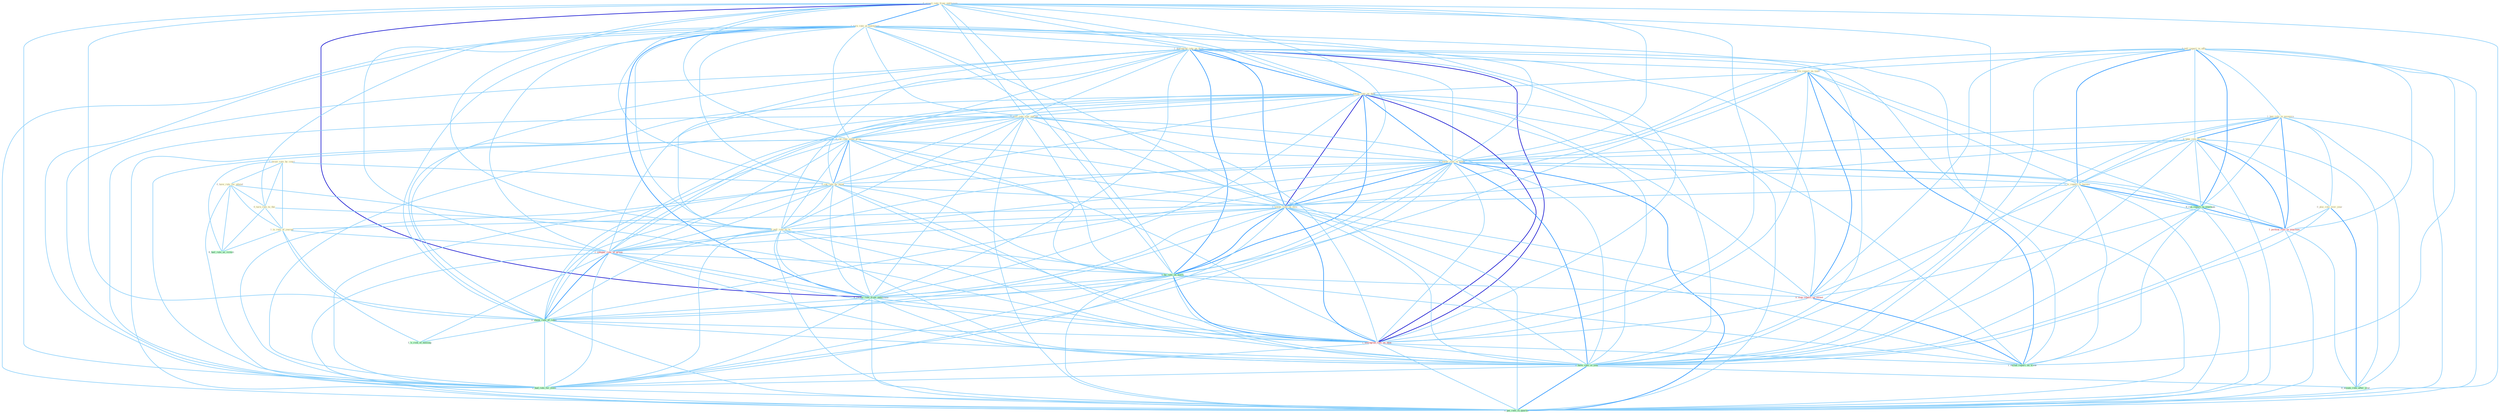 Graph G{ 
    node
    [shape=polygon,style=filled,width=.5,height=.06,color="#BDFCC9",fixedsize=true,fontsize=4,
    fontcolor="#2f4f4f"];
    {node
    [color="#ffffe0", fontcolor="#8b7d6b"] "0_expect_rate_from_entitynam " "0_tell_report_in_offic " "1_turn_rate_at_entitynam " "1_await_rule_by_court " "1_downgrad_rate_on_firm " "1_ban_role_in_assassin " "0_take_role_in_issu " "0_plai_role_over_year " "0_file_report_on_time " "1_lower_rate_on_debt " "0_post_rate_sinc_spring " "0_cut_rate_amid_grow " "0_lower_rate_in_week " "0_have_rule_for_attend " "1_is_report_in_bureau " "0_turn_rule_to_the " "0_cut_rate_by_point " "1_lower_rate_on_issu " "1_is_rule_of_journal " "0_pull_rate_to_% "}
{node [color="#fff0f5", fontcolor="#b22222"] "1_compar_rate_of_group " "0_stop_report_on_street " "1_downgrad_rate_on_debt " "1_portrai_role_in_yearnum "}
edge [color="#B0E2FF"];

	"0_expect_rate_from_entitynam " -- "1_turn_rate_at_entitynam " [w="2", color="#1e90ff" , len=0.8];
	"0_expect_rate_from_entitynam " -- "1_downgrad_rate_on_firm " [w="1", color="#87cefa" ];
	"0_expect_rate_from_entitynam " -- "1_lower_rate_on_debt " [w="1", color="#87cefa" ];
	"0_expect_rate_from_entitynam " -- "0_post_rate_sinc_spring " [w="1", color="#87cefa" ];
	"0_expect_rate_from_entitynam " -- "0_cut_rate_amid_grow " [w="1", color="#87cefa" ];
	"0_expect_rate_from_entitynam " -- "0_lower_rate_in_week " [w="1", color="#87cefa" ];
	"0_expect_rate_from_entitynam " -- "0_cut_rate_by_point " [w="1", color="#87cefa" ];
	"0_expect_rate_from_entitynam " -- "1_lower_rate_on_issu " [w="1", color="#87cefa" ];
	"0_expect_rate_from_entitynam " -- "0_pull_rate_to_% " [w="1", color="#87cefa" ];
	"0_expect_rate_from_entitynam " -- "1_compar_rate_of_group " [w="1", color="#87cefa" ];
	"0_expect_rate_from_entitynam " -- "0_ha_rate_on_morn " [w="1", color="#87cefa" ];
	"0_expect_rate_from_entitynam " -- "0_receiv_rate_from_entitynam " [w="3", color="#0000cd" , len=0.6];
	"0_expect_rate_from_entitynam " -- "0_choos_rate_of_rebat " [w="1", color="#87cefa" ];
	"0_expect_rate_from_entitynam " -- "1_downgrad_rate_on_debt " [w="1", color="#87cefa" ];
	"0_expect_rate_from_entitynam " -- "0_have_rate_in_year " [w="1", color="#87cefa" ];
	"0_expect_rate_from_entitynam " -- "0_had_rate_for_yield " [w="1", color="#87cefa" ];
	"0_expect_rate_from_entitynam " -- "0_pai_rate_in_quarter " [w="1", color="#87cefa" ];
	"0_tell_report_in_offic " -- "1_ban_role_in_assassin " [w="1", color="#87cefa" ];
	"0_tell_report_in_offic " -- "0_take_role_in_issu " [w="1", color="#87cefa" ];
	"0_tell_report_in_offic " -- "0_file_report_on_time " [w="1", color="#87cefa" ];
	"0_tell_report_in_offic " -- "0_lower_rate_in_week " [w="1", color="#87cefa" ];
	"0_tell_report_in_offic " -- "1_is_report_in_bureau " [w="2", color="#1e90ff" , len=0.8];
	"0_tell_report_in_offic " -- "0_ran_report_in_yearnum " [w="2", color="#1e90ff" , len=0.8];
	"0_tell_report_in_offic " -- "0_stop_report_on_street " [w="1", color="#87cefa" ];
	"0_tell_report_in_offic " -- "1_portrai_role_in_yearnum " [w="1", color="#87cefa" ];
	"0_tell_report_in_offic " -- "0_have_rate_in_year " [w="1", color="#87cefa" ];
	"0_tell_report_in_offic " -- "1_includ_report_on_trade " [w="1", color="#87cefa" ];
	"0_tell_report_in_offic " -- "0_pai_rate_in_quarter " [w="1", color="#87cefa" ];
	"1_turn_rate_at_entitynam " -- "1_downgrad_rate_on_firm " [w="1", color="#87cefa" ];
	"1_turn_rate_at_entitynam " -- "1_lower_rate_on_debt " [w="1", color="#87cefa" ];
	"1_turn_rate_at_entitynam " -- "0_post_rate_sinc_spring " [w="1", color="#87cefa" ];
	"1_turn_rate_at_entitynam " -- "0_cut_rate_amid_grow " [w="1", color="#87cefa" ];
	"1_turn_rate_at_entitynam " -- "0_lower_rate_in_week " [w="1", color="#87cefa" ];
	"1_turn_rate_at_entitynam " -- "0_turn_rule_to_the " [w="1", color="#87cefa" ];
	"1_turn_rate_at_entitynam " -- "0_cut_rate_by_point " [w="1", color="#87cefa" ];
	"1_turn_rate_at_entitynam " -- "1_lower_rate_on_issu " [w="1", color="#87cefa" ];
	"1_turn_rate_at_entitynam " -- "0_pull_rate_to_% " [w="1", color="#87cefa" ];
	"1_turn_rate_at_entitynam " -- "1_compar_rate_of_group " [w="1", color="#87cefa" ];
	"1_turn_rate_at_entitynam " -- "0_ha_rate_on_morn " [w="1", color="#87cefa" ];
	"1_turn_rate_at_entitynam " -- "0_receiv_rate_from_entitynam " [w="2", color="#1e90ff" , len=0.8];
	"1_turn_rate_at_entitynam " -- "0_choos_rate_of_rebat " [w="1", color="#87cefa" ];
	"1_turn_rate_at_entitynam " -- "1_downgrad_rate_on_debt " [w="1", color="#87cefa" ];
	"1_turn_rate_at_entitynam " -- "0_have_rate_in_year " [w="1", color="#87cefa" ];
	"1_turn_rate_at_entitynam " -- "0_had_rate_for_yield " [w="1", color="#87cefa" ];
	"1_turn_rate_at_entitynam " -- "0_pai_rate_in_quarter " [w="1", color="#87cefa" ];
	"1_await_rule_by_court " -- "0_have_rule_for_attend " [w="1", color="#87cefa" ];
	"1_await_rule_by_court " -- "0_turn_rule_to_the " [w="1", color="#87cefa" ];
	"1_await_rule_by_court " -- "0_cut_rate_by_point " [w="1", color="#87cefa" ];
	"1_await_rule_by_court " -- "1_is_rule_of_journal " [w="1", color="#87cefa" ];
	"1_await_rule_by_court " -- "0_hail_rule_as_victori " [w="1", color="#87cefa" ];
	"1_downgrad_rate_on_firm " -- "0_file_report_on_time " [w="1", color="#87cefa" ];
	"1_downgrad_rate_on_firm " -- "1_lower_rate_on_debt " [w="2", color="#1e90ff" , len=0.8];
	"1_downgrad_rate_on_firm " -- "0_post_rate_sinc_spring " [w="1", color="#87cefa" ];
	"1_downgrad_rate_on_firm " -- "0_cut_rate_amid_grow " [w="1", color="#87cefa" ];
	"1_downgrad_rate_on_firm " -- "0_lower_rate_in_week " [w="1", color="#87cefa" ];
	"1_downgrad_rate_on_firm " -- "0_cut_rate_by_point " [w="1", color="#87cefa" ];
	"1_downgrad_rate_on_firm " -- "1_lower_rate_on_issu " [w="2", color="#1e90ff" , len=0.8];
	"1_downgrad_rate_on_firm " -- "0_pull_rate_to_% " [w="1", color="#87cefa" ];
	"1_downgrad_rate_on_firm " -- "1_compar_rate_of_group " [w="1", color="#87cefa" ];
	"1_downgrad_rate_on_firm " -- "0_ha_rate_on_morn " [w="2", color="#1e90ff" , len=0.8];
	"1_downgrad_rate_on_firm " -- "0_receiv_rate_from_entitynam " [w="1", color="#87cefa" ];
	"1_downgrad_rate_on_firm " -- "0_stop_report_on_street " [w="1", color="#87cefa" ];
	"1_downgrad_rate_on_firm " -- "0_choos_rate_of_rebat " [w="1", color="#87cefa" ];
	"1_downgrad_rate_on_firm " -- "1_downgrad_rate_on_debt " [w="3", color="#0000cd" , len=0.6];
	"1_downgrad_rate_on_firm " -- "0_have_rate_in_year " [w="1", color="#87cefa" ];
	"1_downgrad_rate_on_firm " -- "1_includ_report_on_trade " [w="1", color="#87cefa" ];
	"1_downgrad_rate_on_firm " -- "0_had_rate_for_yield " [w="1", color="#87cefa" ];
	"1_downgrad_rate_on_firm " -- "0_pai_rate_in_quarter " [w="1", color="#87cefa" ];
	"1_ban_role_in_assassin " -- "0_take_role_in_issu " [w="2", color="#1e90ff" , len=0.8];
	"1_ban_role_in_assassin " -- "0_plai_role_over_year " [w="1", color="#87cefa" ];
	"1_ban_role_in_assassin " -- "0_lower_rate_in_week " [w="1", color="#87cefa" ];
	"1_ban_role_in_assassin " -- "1_is_report_in_bureau " [w="1", color="#87cefa" ];
	"1_ban_role_in_assassin " -- "0_ran_report_in_yearnum " [w="1", color="#87cefa" ];
	"1_ban_role_in_assassin " -- "1_portrai_role_in_yearnum " [w="2", color="#1e90ff" , len=0.8];
	"1_ban_role_in_assassin " -- "0_have_rate_in_year " [w="1", color="#87cefa" ];
	"1_ban_role_in_assassin " -- "0_assum_role_after_year " [w="1", color="#87cefa" ];
	"1_ban_role_in_assassin " -- "0_pai_rate_in_quarter " [w="1", color="#87cefa" ];
	"0_take_role_in_issu " -- "0_plai_role_over_year " [w="1", color="#87cefa" ];
	"0_take_role_in_issu " -- "0_lower_rate_in_week " [w="1", color="#87cefa" ];
	"0_take_role_in_issu " -- "1_is_report_in_bureau " [w="1", color="#87cefa" ];
	"0_take_role_in_issu " -- "1_lower_rate_on_issu " [w="1", color="#87cefa" ];
	"0_take_role_in_issu " -- "0_ran_report_in_yearnum " [w="1", color="#87cefa" ];
	"0_take_role_in_issu " -- "1_portrai_role_in_yearnum " [w="2", color="#1e90ff" , len=0.8];
	"0_take_role_in_issu " -- "0_have_rate_in_year " [w="1", color="#87cefa" ];
	"0_take_role_in_issu " -- "0_assum_role_after_year " [w="1", color="#87cefa" ];
	"0_take_role_in_issu " -- "0_pai_rate_in_quarter " [w="1", color="#87cefa" ];
	"0_plai_role_over_year " -- "1_portrai_role_in_yearnum " [w="1", color="#87cefa" ];
	"0_plai_role_over_year " -- "0_have_rate_in_year " [w="1", color="#87cefa" ];
	"0_plai_role_over_year " -- "0_assum_role_after_year " [w="2", color="#1e90ff" , len=0.8];
	"0_file_report_on_time " -- "1_lower_rate_on_debt " [w="1", color="#87cefa" ];
	"0_file_report_on_time " -- "1_is_report_in_bureau " [w="1", color="#87cefa" ];
	"0_file_report_on_time " -- "1_lower_rate_on_issu " [w="1", color="#87cefa" ];
	"0_file_report_on_time " -- "0_ran_report_in_yearnum " [w="1", color="#87cefa" ];
	"0_file_report_on_time " -- "0_ha_rate_on_morn " [w="1", color="#87cefa" ];
	"0_file_report_on_time " -- "0_stop_report_on_street " [w="2", color="#1e90ff" , len=0.8];
	"0_file_report_on_time " -- "1_downgrad_rate_on_debt " [w="1", color="#87cefa" ];
	"0_file_report_on_time " -- "1_includ_report_on_trade " [w="2", color="#1e90ff" , len=0.8];
	"1_lower_rate_on_debt " -- "0_post_rate_sinc_spring " [w="1", color="#87cefa" ];
	"1_lower_rate_on_debt " -- "0_cut_rate_amid_grow " [w="1", color="#87cefa" ];
	"1_lower_rate_on_debt " -- "0_lower_rate_in_week " [w="2", color="#1e90ff" , len=0.8];
	"1_lower_rate_on_debt " -- "0_cut_rate_by_point " [w="1", color="#87cefa" ];
	"1_lower_rate_on_debt " -- "1_lower_rate_on_issu " [w="3", color="#0000cd" , len=0.6];
	"1_lower_rate_on_debt " -- "0_pull_rate_to_% " [w="1", color="#87cefa" ];
	"1_lower_rate_on_debt " -- "1_compar_rate_of_group " [w="1", color="#87cefa" ];
	"1_lower_rate_on_debt " -- "0_ha_rate_on_morn " [w="2", color="#1e90ff" , len=0.8];
	"1_lower_rate_on_debt " -- "0_receiv_rate_from_entitynam " [w="1", color="#87cefa" ];
	"1_lower_rate_on_debt " -- "0_stop_report_on_street " [w="1", color="#87cefa" ];
	"1_lower_rate_on_debt " -- "0_choos_rate_of_rebat " [w="1", color="#87cefa" ];
	"1_lower_rate_on_debt " -- "1_downgrad_rate_on_debt " [w="3", color="#0000cd" , len=0.6];
	"1_lower_rate_on_debt " -- "0_have_rate_in_year " [w="1", color="#87cefa" ];
	"1_lower_rate_on_debt " -- "1_includ_report_on_trade " [w="1", color="#87cefa" ];
	"1_lower_rate_on_debt " -- "0_had_rate_for_yield " [w="1", color="#87cefa" ];
	"1_lower_rate_on_debt " -- "0_pai_rate_in_quarter " [w="1", color="#87cefa" ];
	"0_post_rate_sinc_spring " -- "0_cut_rate_amid_grow " [w="1", color="#87cefa" ];
	"0_post_rate_sinc_spring " -- "0_lower_rate_in_week " [w="1", color="#87cefa" ];
	"0_post_rate_sinc_spring " -- "0_cut_rate_by_point " [w="1", color="#87cefa" ];
	"0_post_rate_sinc_spring " -- "1_lower_rate_on_issu " [w="1", color="#87cefa" ];
	"0_post_rate_sinc_spring " -- "0_pull_rate_to_% " [w="1", color="#87cefa" ];
	"0_post_rate_sinc_spring " -- "1_compar_rate_of_group " [w="1", color="#87cefa" ];
	"0_post_rate_sinc_spring " -- "0_ha_rate_on_morn " [w="1", color="#87cefa" ];
	"0_post_rate_sinc_spring " -- "0_receiv_rate_from_entitynam " [w="1", color="#87cefa" ];
	"0_post_rate_sinc_spring " -- "0_choos_rate_of_rebat " [w="1", color="#87cefa" ];
	"0_post_rate_sinc_spring " -- "1_downgrad_rate_on_debt " [w="1", color="#87cefa" ];
	"0_post_rate_sinc_spring " -- "0_have_rate_in_year " [w="1", color="#87cefa" ];
	"0_post_rate_sinc_spring " -- "0_had_rate_for_yield " [w="1", color="#87cefa" ];
	"0_post_rate_sinc_spring " -- "0_pai_rate_in_quarter " [w="1", color="#87cefa" ];
	"0_cut_rate_amid_grow " -- "0_lower_rate_in_week " [w="1", color="#87cefa" ];
	"0_cut_rate_amid_grow " -- "0_cut_rate_by_point " [w="2", color="#1e90ff" , len=0.8];
	"0_cut_rate_amid_grow " -- "1_lower_rate_on_issu " [w="1", color="#87cefa" ];
	"0_cut_rate_amid_grow " -- "0_pull_rate_to_% " [w="1", color="#87cefa" ];
	"0_cut_rate_amid_grow " -- "1_compar_rate_of_group " [w="1", color="#87cefa" ];
	"0_cut_rate_amid_grow " -- "0_ha_rate_on_morn " [w="1", color="#87cefa" ];
	"0_cut_rate_amid_grow " -- "0_receiv_rate_from_entitynam " [w="1", color="#87cefa" ];
	"0_cut_rate_amid_grow " -- "0_choos_rate_of_rebat " [w="1", color="#87cefa" ];
	"0_cut_rate_amid_grow " -- "1_downgrad_rate_on_debt " [w="1", color="#87cefa" ];
	"0_cut_rate_amid_grow " -- "0_have_rate_in_year " [w="1", color="#87cefa" ];
	"0_cut_rate_amid_grow " -- "0_had_rate_for_yield " [w="1", color="#87cefa" ];
	"0_cut_rate_amid_grow " -- "0_pai_rate_in_quarter " [w="1", color="#87cefa" ];
	"0_lower_rate_in_week " -- "1_is_report_in_bureau " [w="1", color="#87cefa" ];
	"0_lower_rate_in_week " -- "0_cut_rate_by_point " [w="1", color="#87cefa" ];
	"0_lower_rate_in_week " -- "1_lower_rate_on_issu " [w="2", color="#1e90ff" , len=0.8];
	"0_lower_rate_in_week " -- "0_pull_rate_to_% " [w="1", color="#87cefa" ];
	"0_lower_rate_in_week " -- "1_compar_rate_of_group " [w="1", color="#87cefa" ];
	"0_lower_rate_in_week " -- "0_ran_report_in_yearnum " [w="1", color="#87cefa" ];
	"0_lower_rate_in_week " -- "0_ha_rate_on_morn " [w="1", color="#87cefa" ];
	"0_lower_rate_in_week " -- "0_receiv_rate_from_entitynam " [w="1", color="#87cefa" ];
	"0_lower_rate_in_week " -- "0_choos_rate_of_rebat " [w="1", color="#87cefa" ];
	"0_lower_rate_in_week " -- "1_downgrad_rate_on_debt " [w="1", color="#87cefa" ];
	"0_lower_rate_in_week " -- "1_portrai_role_in_yearnum " [w="1", color="#87cefa" ];
	"0_lower_rate_in_week " -- "0_have_rate_in_year " [w="2", color="#1e90ff" , len=0.8];
	"0_lower_rate_in_week " -- "0_had_rate_for_yield " [w="1", color="#87cefa" ];
	"0_lower_rate_in_week " -- "0_pai_rate_in_quarter " [w="2", color="#1e90ff" , len=0.8];
	"0_have_rule_for_attend " -- "0_turn_rule_to_the " [w="1", color="#87cefa" ];
	"0_have_rule_for_attend " -- "1_is_rule_of_journal " [w="1", color="#87cefa" ];
	"0_have_rule_for_attend " -- "0_have_rate_in_year " [w="1", color="#87cefa" ];
	"0_have_rule_for_attend " -- "0_had_rate_for_yield " [w="1", color="#87cefa" ];
	"0_have_rule_for_attend " -- "0_hail_rule_as_victori " [w="1", color="#87cefa" ];
	"1_is_report_in_bureau " -- "1_is_rule_of_journal " [w="1", color="#87cefa" ];
	"1_is_report_in_bureau " -- "0_ran_report_in_yearnum " [w="2", color="#1e90ff" , len=0.8];
	"1_is_report_in_bureau " -- "0_stop_report_on_street " [w="1", color="#87cefa" ];
	"1_is_report_in_bureau " -- "1_portrai_role_in_yearnum " [w="1", color="#87cefa" ];
	"1_is_report_in_bureau " -- "0_have_rate_in_year " [w="1", color="#87cefa" ];
	"1_is_report_in_bureau " -- "1_includ_report_on_trade " [w="1", color="#87cefa" ];
	"1_is_report_in_bureau " -- "0_pai_rate_in_quarter " [w="1", color="#87cefa" ];
	"0_turn_rule_to_the " -- "1_is_rule_of_journal " [w="1", color="#87cefa" ];
	"0_turn_rule_to_the " -- "0_pull_rate_to_% " [w="1", color="#87cefa" ];
	"0_turn_rule_to_the " -- "0_hail_rule_as_victori " [w="1", color="#87cefa" ];
	"0_cut_rate_by_point " -- "1_lower_rate_on_issu " [w="1", color="#87cefa" ];
	"0_cut_rate_by_point " -- "0_pull_rate_to_% " [w="1", color="#87cefa" ];
	"0_cut_rate_by_point " -- "1_compar_rate_of_group " [w="1", color="#87cefa" ];
	"0_cut_rate_by_point " -- "0_ha_rate_on_morn " [w="1", color="#87cefa" ];
	"0_cut_rate_by_point " -- "0_receiv_rate_from_entitynam " [w="1", color="#87cefa" ];
	"0_cut_rate_by_point " -- "0_choos_rate_of_rebat " [w="1", color="#87cefa" ];
	"0_cut_rate_by_point " -- "1_downgrad_rate_on_debt " [w="1", color="#87cefa" ];
	"0_cut_rate_by_point " -- "0_have_rate_in_year " [w="1", color="#87cefa" ];
	"0_cut_rate_by_point " -- "0_had_rate_for_yield " [w="1", color="#87cefa" ];
	"0_cut_rate_by_point " -- "0_pai_rate_in_quarter " [w="1", color="#87cefa" ];
	"1_lower_rate_on_issu " -- "0_pull_rate_to_% " [w="1", color="#87cefa" ];
	"1_lower_rate_on_issu " -- "1_compar_rate_of_group " [w="1", color="#87cefa" ];
	"1_lower_rate_on_issu " -- "0_ha_rate_on_morn " [w="2", color="#1e90ff" , len=0.8];
	"1_lower_rate_on_issu " -- "0_receiv_rate_from_entitynam " [w="1", color="#87cefa" ];
	"1_lower_rate_on_issu " -- "0_stop_report_on_street " [w="1", color="#87cefa" ];
	"1_lower_rate_on_issu " -- "0_choos_rate_of_rebat " [w="1", color="#87cefa" ];
	"1_lower_rate_on_issu " -- "1_downgrad_rate_on_debt " [w="2", color="#1e90ff" , len=0.8];
	"1_lower_rate_on_issu " -- "0_have_rate_in_year " [w="1", color="#87cefa" ];
	"1_lower_rate_on_issu " -- "1_includ_report_on_trade " [w="1", color="#87cefa" ];
	"1_lower_rate_on_issu " -- "0_had_rate_for_yield " [w="1", color="#87cefa" ];
	"1_lower_rate_on_issu " -- "0_pai_rate_in_quarter " [w="1", color="#87cefa" ];
	"1_is_rule_of_journal " -- "1_compar_rate_of_group " [w="1", color="#87cefa" ];
	"1_is_rule_of_journal " -- "0_choos_rate_of_rebat " [w="1", color="#87cefa" ];
	"1_is_rule_of_journal " -- "1_'s_risk_of_messag " [w="1", color="#87cefa" ];
	"1_is_rule_of_journal " -- "0_hail_rule_as_victori " [w="1", color="#87cefa" ];
	"0_pull_rate_to_% " -- "1_compar_rate_of_group " [w="1", color="#87cefa" ];
	"0_pull_rate_to_% " -- "0_ha_rate_on_morn " [w="1", color="#87cefa" ];
	"0_pull_rate_to_% " -- "0_receiv_rate_from_entitynam " [w="1", color="#87cefa" ];
	"0_pull_rate_to_% " -- "0_choos_rate_of_rebat " [w="1", color="#87cefa" ];
	"0_pull_rate_to_% " -- "1_downgrad_rate_on_debt " [w="1", color="#87cefa" ];
	"0_pull_rate_to_% " -- "0_have_rate_in_year " [w="1", color="#87cefa" ];
	"0_pull_rate_to_% " -- "0_had_rate_for_yield " [w="1", color="#87cefa" ];
	"0_pull_rate_to_% " -- "0_pai_rate_in_quarter " [w="1", color="#87cefa" ];
	"1_compar_rate_of_group " -- "0_ha_rate_on_morn " [w="1", color="#87cefa" ];
	"1_compar_rate_of_group " -- "0_receiv_rate_from_entitynam " [w="1", color="#87cefa" ];
	"1_compar_rate_of_group " -- "0_choos_rate_of_rebat " [w="2", color="#1e90ff" , len=0.8];
	"1_compar_rate_of_group " -- "1_downgrad_rate_on_debt " [w="1", color="#87cefa" ];
	"1_compar_rate_of_group " -- "1_'s_risk_of_messag " [w="1", color="#87cefa" ];
	"1_compar_rate_of_group " -- "0_have_rate_in_year " [w="1", color="#87cefa" ];
	"1_compar_rate_of_group " -- "0_had_rate_for_yield " [w="1", color="#87cefa" ];
	"1_compar_rate_of_group " -- "0_pai_rate_in_quarter " [w="1", color="#87cefa" ];
	"0_ran_report_in_yearnum " -- "0_stop_report_on_street " [w="1", color="#87cefa" ];
	"0_ran_report_in_yearnum " -- "1_portrai_role_in_yearnum " [w="2", color="#1e90ff" , len=0.8];
	"0_ran_report_in_yearnum " -- "0_have_rate_in_year " [w="1", color="#87cefa" ];
	"0_ran_report_in_yearnum " -- "1_includ_report_on_trade " [w="1", color="#87cefa" ];
	"0_ran_report_in_yearnum " -- "0_pai_rate_in_quarter " [w="1", color="#87cefa" ];
	"0_ha_rate_on_morn " -- "0_receiv_rate_from_entitynam " [w="1", color="#87cefa" ];
	"0_ha_rate_on_morn " -- "0_stop_report_on_street " [w="1", color="#87cefa" ];
	"0_ha_rate_on_morn " -- "0_choos_rate_of_rebat " [w="1", color="#87cefa" ];
	"0_ha_rate_on_morn " -- "1_downgrad_rate_on_debt " [w="2", color="#1e90ff" , len=0.8];
	"0_ha_rate_on_morn " -- "0_have_rate_in_year " [w="1", color="#87cefa" ];
	"0_ha_rate_on_morn " -- "1_includ_report_on_trade " [w="1", color="#87cefa" ];
	"0_ha_rate_on_morn " -- "0_had_rate_for_yield " [w="1", color="#87cefa" ];
	"0_ha_rate_on_morn " -- "0_pai_rate_in_quarter " [w="1", color="#87cefa" ];
	"0_receiv_rate_from_entitynam " -- "0_choos_rate_of_rebat " [w="1", color="#87cefa" ];
	"0_receiv_rate_from_entitynam " -- "1_downgrad_rate_on_debt " [w="1", color="#87cefa" ];
	"0_receiv_rate_from_entitynam " -- "0_have_rate_in_year " [w="1", color="#87cefa" ];
	"0_receiv_rate_from_entitynam " -- "0_had_rate_for_yield " [w="1", color="#87cefa" ];
	"0_receiv_rate_from_entitynam " -- "0_pai_rate_in_quarter " [w="1", color="#87cefa" ];
	"0_stop_report_on_street " -- "1_downgrad_rate_on_debt " [w="1", color="#87cefa" ];
	"0_stop_report_on_street " -- "1_includ_report_on_trade " [w="2", color="#1e90ff" , len=0.8];
	"0_choos_rate_of_rebat " -- "1_downgrad_rate_on_debt " [w="1", color="#87cefa" ];
	"0_choos_rate_of_rebat " -- "1_'s_risk_of_messag " [w="1", color="#87cefa" ];
	"0_choos_rate_of_rebat " -- "0_have_rate_in_year " [w="1", color="#87cefa" ];
	"0_choos_rate_of_rebat " -- "0_had_rate_for_yield " [w="1", color="#87cefa" ];
	"0_choos_rate_of_rebat " -- "0_pai_rate_in_quarter " [w="1", color="#87cefa" ];
	"1_downgrad_rate_on_debt " -- "0_have_rate_in_year " [w="1", color="#87cefa" ];
	"1_downgrad_rate_on_debt " -- "1_includ_report_on_trade " [w="1", color="#87cefa" ];
	"1_downgrad_rate_on_debt " -- "0_had_rate_for_yield " [w="1", color="#87cefa" ];
	"1_downgrad_rate_on_debt " -- "0_pai_rate_in_quarter " [w="1", color="#87cefa" ];
	"1_portrai_role_in_yearnum " -- "0_have_rate_in_year " [w="1", color="#87cefa" ];
	"1_portrai_role_in_yearnum " -- "0_assum_role_after_year " [w="1", color="#87cefa" ];
	"1_portrai_role_in_yearnum " -- "0_pai_rate_in_quarter " [w="1", color="#87cefa" ];
	"0_have_rate_in_year " -- "0_assum_role_after_year " [w="1", color="#87cefa" ];
	"0_have_rate_in_year " -- "0_had_rate_for_yield " [w="1", color="#87cefa" ];
	"0_have_rate_in_year " -- "0_pai_rate_in_quarter " [w="2", color="#1e90ff" , len=0.8];
	"0_had_rate_for_yield " -- "0_pai_rate_in_quarter " [w="1", color="#87cefa" ];
}